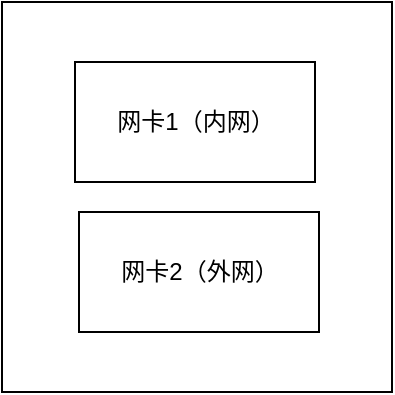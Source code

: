 <mxfile version="14.5.8" type="github">
  <diagram name="Page-1" id="55a83fd1-7818-8e21-69c5-c3457e3827bb">
    <mxGraphModel dx="1422" dy="760" grid="1" gridSize="10" guides="1" tooltips="1" connect="1" arrows="1" fold="1" page="1" pageScale="1" pageWidth="1100" pageHeight="850" background="#ffffff" math="0" shadow="0">
      <root>
        <mxCell id="0" />
        <mxCell id="1" parent="0" />
        <mxCell id="OW-OnKmBLtCe5L21IfXJ-6" value="" style="whiteSpace=wrap;html=1;aspect=fixed;" vertex="1" parent="1">
          <mxGeometry x="390" y="310" width="195" height="195" as="geometry" />
        </mxCell>
        <mxCell id="OW-OnKmBLtCe5L21IfXJ-7" value="网卡1（内网）" style="rounded=0;whiteSpace=wrap;html=1;" vertex="1" parent="1">
          <mxGeometry x="426.5" y="340" width="120" height="60" as="geometry" />
        </mxCell>
        <mxCell id="OW-OnKmBLtCe5L21IfXJ-8" value="网卡2（外网）" style="rounded=0;whiteSpace=wrap;html=1;" vertex="1" parent="1">
          <mxGeometry x="428.5" y="415" width="120" height="60" as="geometry" />
        </mxCell>
      </root>
    </mxGraphModel>
  </diagram>
</mxfile>
